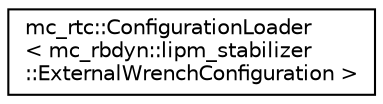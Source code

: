 digraph "Graphical Class Hierarchy"
{
 // INTERACTIVE_SVG=YES
 // LATEX_PDF_SIZE
  edge [fontname="Helvetica",fontsize="10",labelfontname="Helvetica",labelfontsize="10"];
  node [fontname="Helvetica",fontsize="10",shape=record];
  rankdir="LR";
  Node0 [label="mc_rtc::ConfigurationLoader\l\< mc_rbdyn::lipm_stabilizer\l::ExternalWrenchConfiguration \>",height=0.2,width=0.4,color="black", fillcolor="white", style="filled",URL="$structmc__rtc_1_1ConfigurationLoader_3_01mc__rbdyn_1_1lipm__stabilizer_1_1ExternalWrenchConfiguration_01_4.html",tooltip="Read parameters for the external wrenches."];
}
